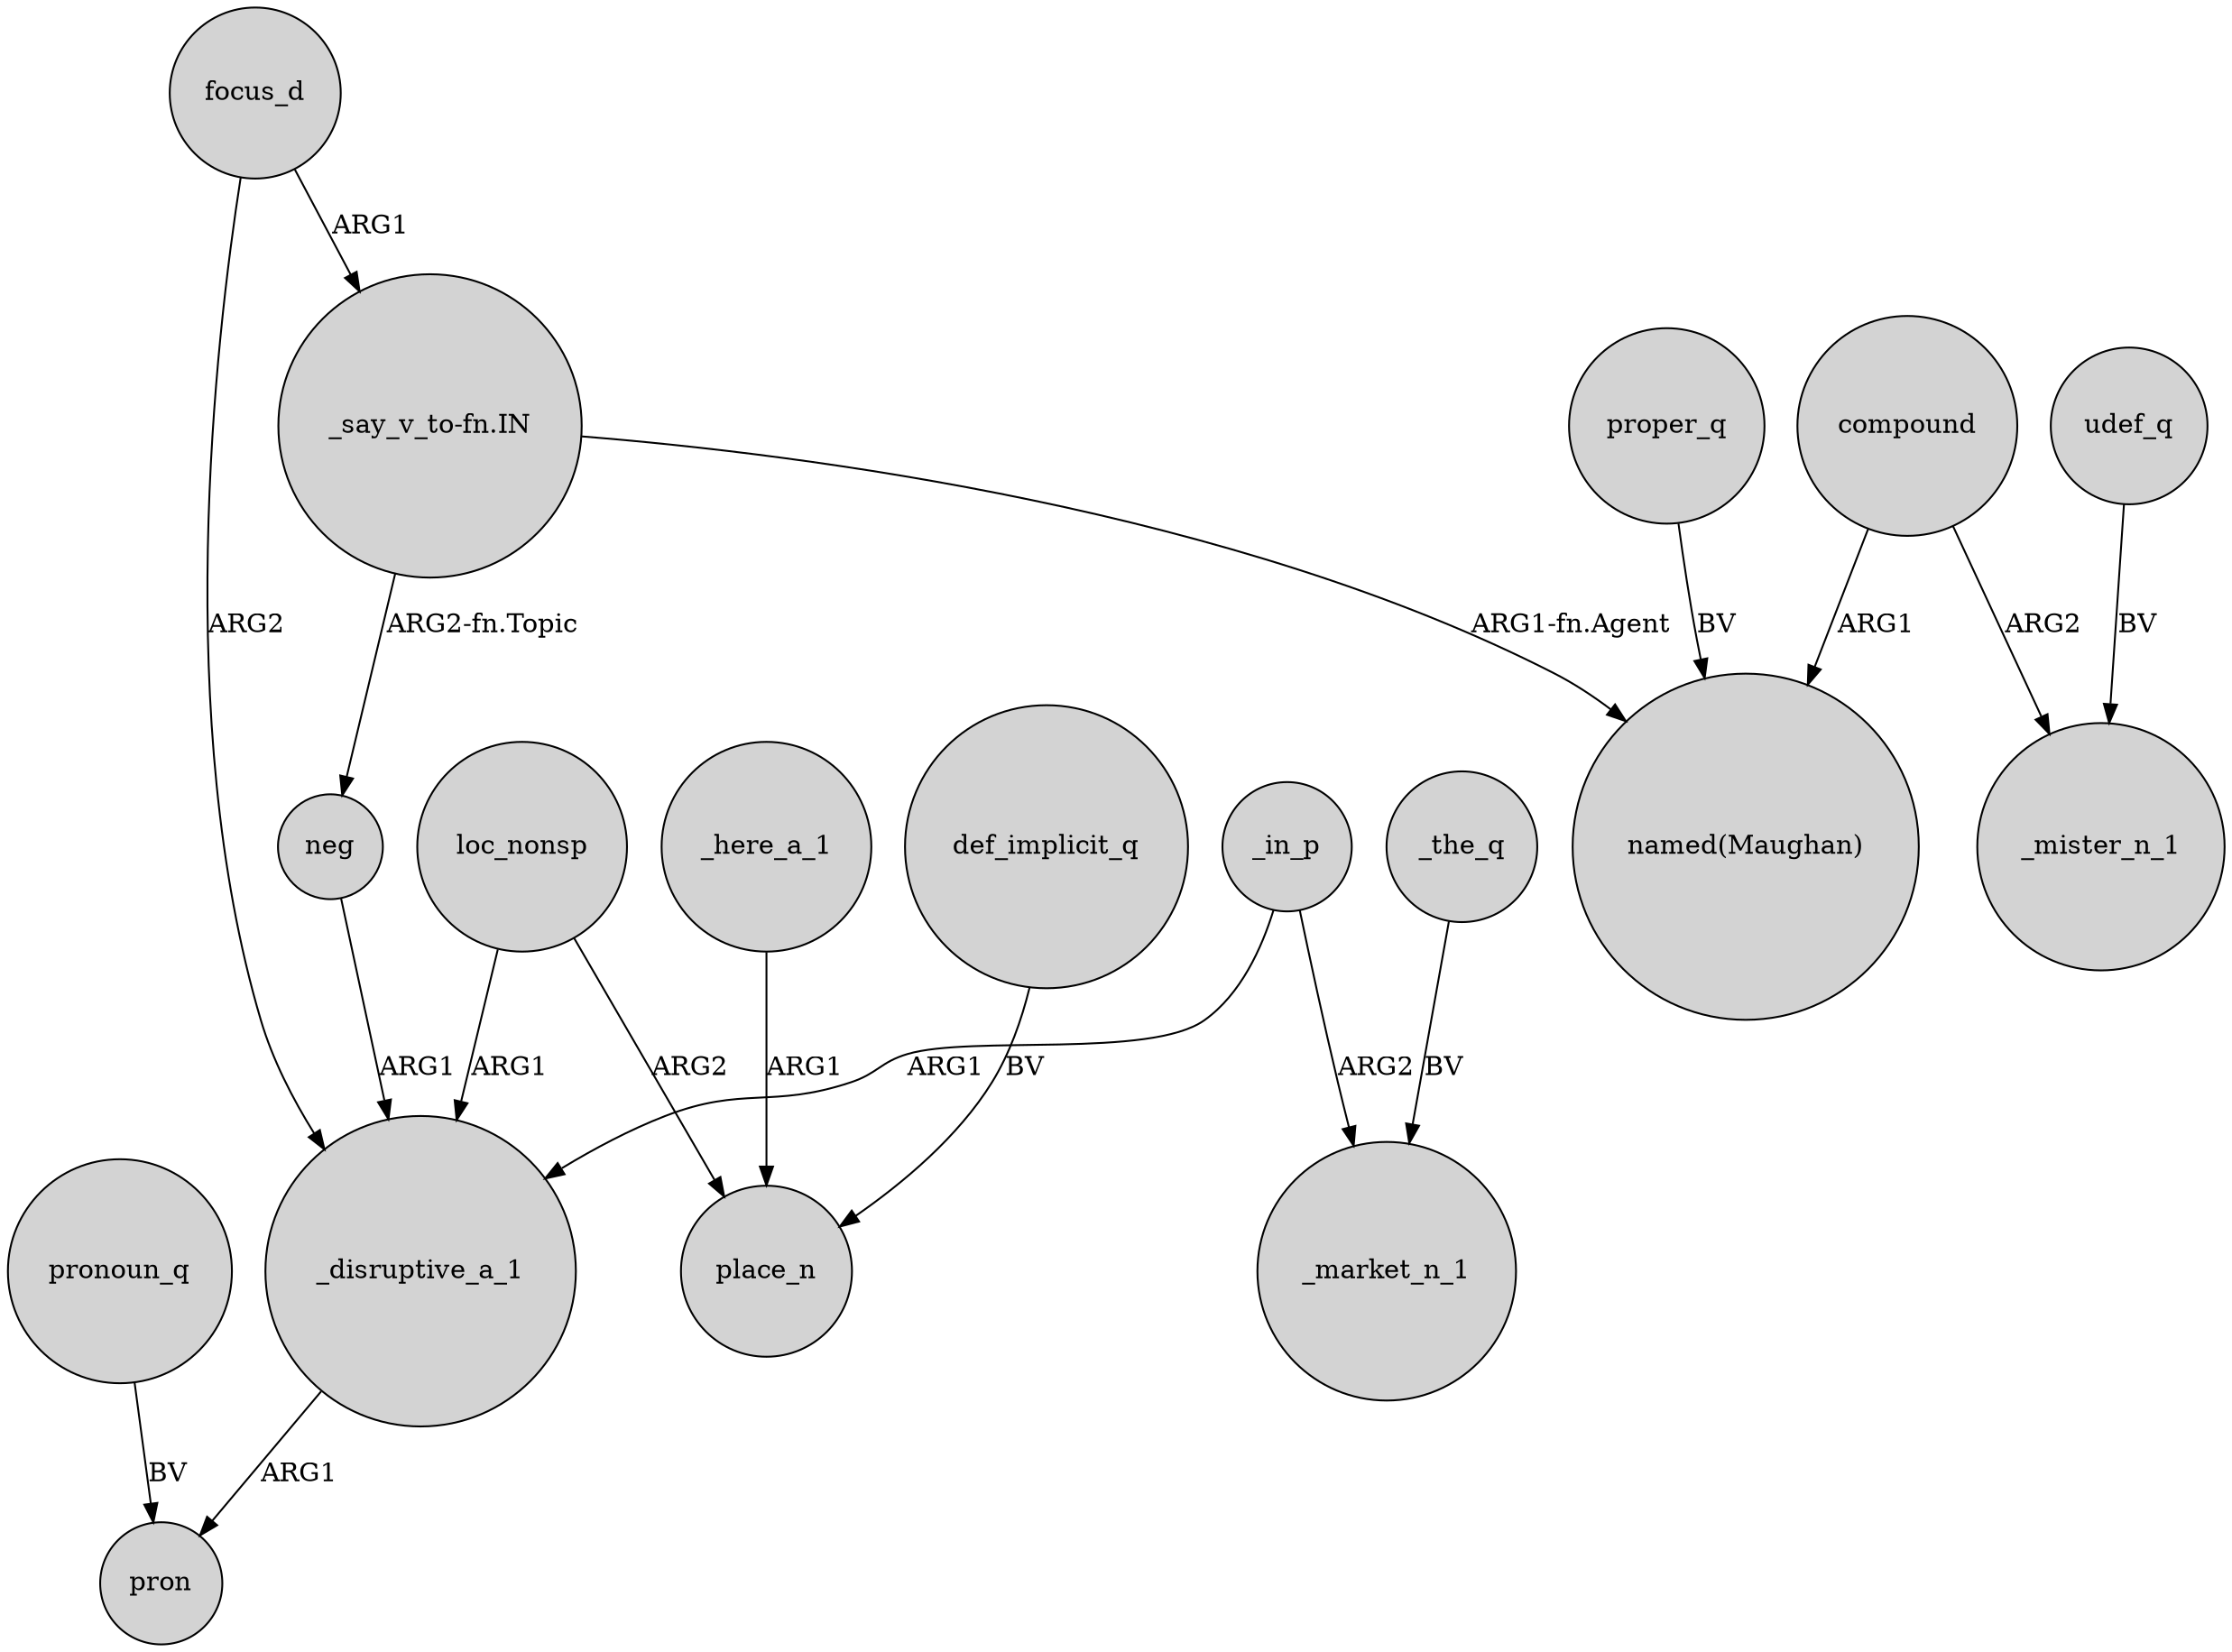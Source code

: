 digraph {
	node [shape=circle style=filled]
	proper_q -> "named(Maughan)" [label=BV]
	udef_q -> _mister_n_1 [label=BV]
	loc_nonsp -> place_n [label=ARG2]
	_in_p -> _market_n_1 [label=ARG2]
	loc_nonsp -> _disruptive_a_1 [label=ARG1]
	"_say_v_to-fn.IN" -> neg [label="ARG2-fn.Topic"]
	def_implicit_q -> place_n [label=BV]
	_here_a_1 -> place_n [label=ARG1]
	focus_d -> _disruptive_a_1 [label=ARG2]
	_the_q -> _market_n_1 [label=BV]
	compound -> "named(Maughan)" [label=ARG1]
	"_say_v_to-fn.IN" -> "named(Maughan)" [label="ARG1-fn.Agent"]
	_in_p -> _disruptive_a_1 [label=ARG1]
	neg -> _disruptive_a_1 [label=ARG1]
	_disruptive_a_1 -> pron [label=ARG1]
	compound -> _mister_n_1 [label=ARG2]
	focus_d -> "_say_v_to-fn.IN" [label=ARG1]
	pronoun_q -> pron [label=BV]
}
